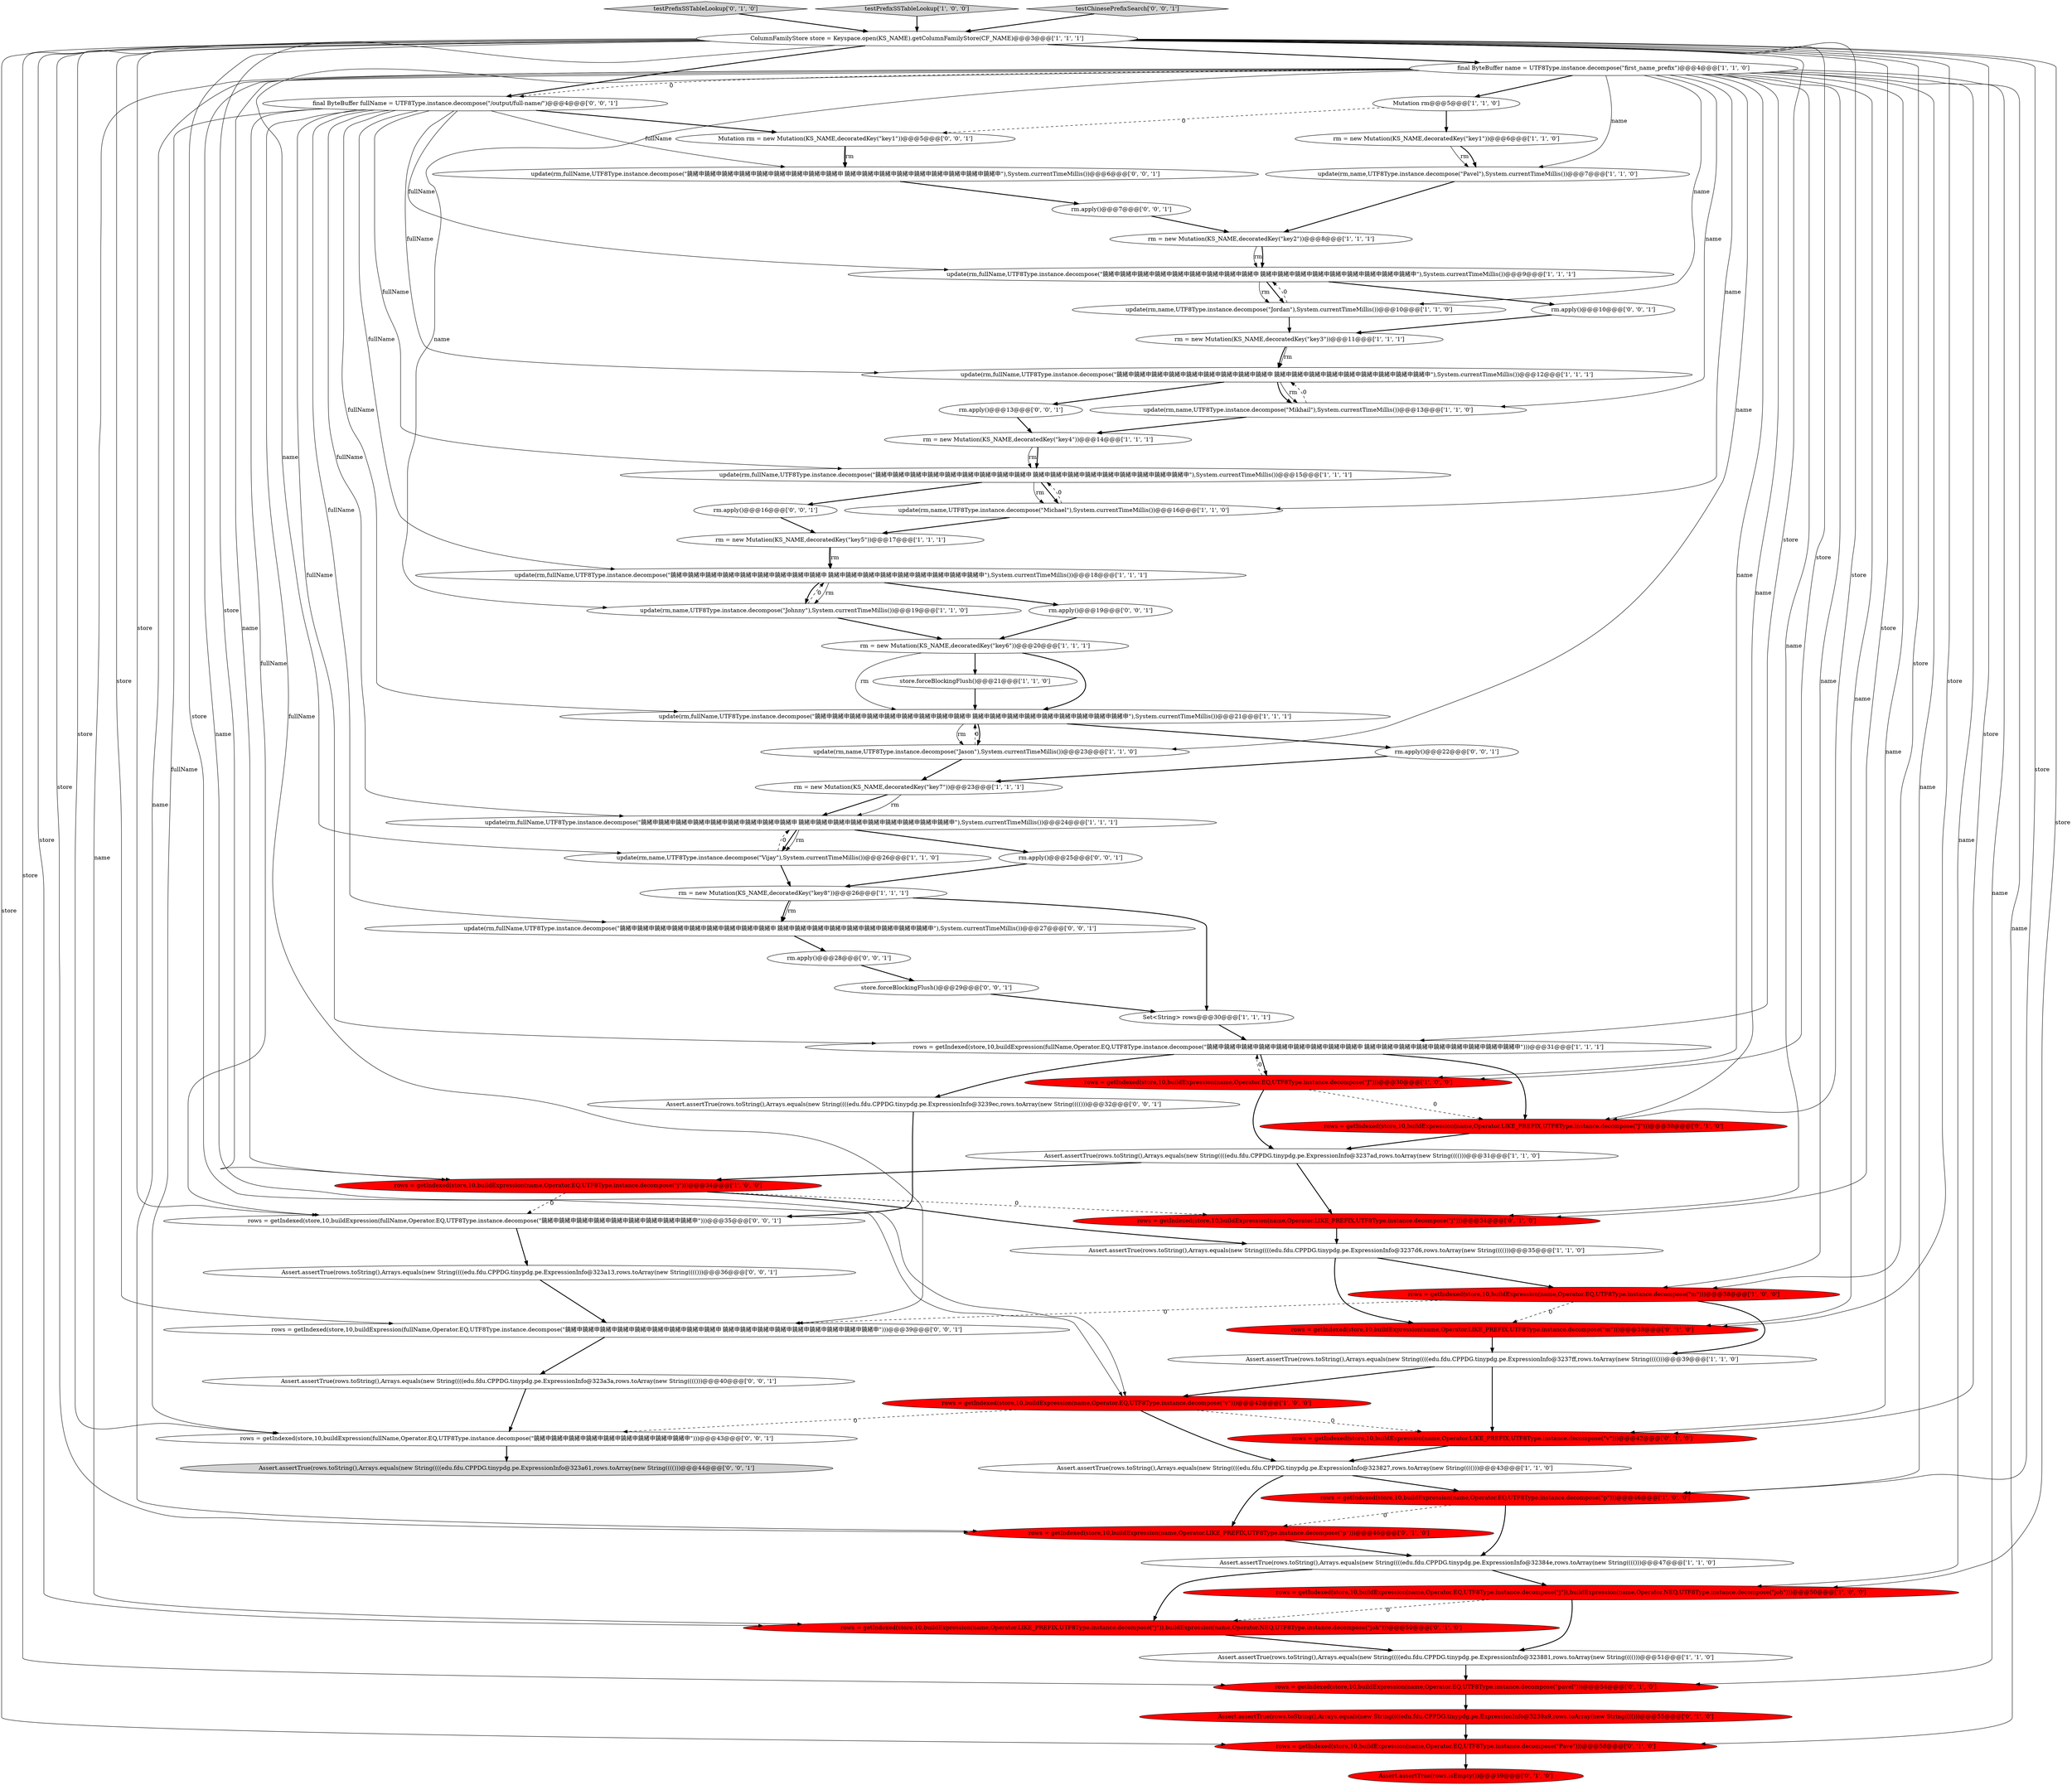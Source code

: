 digraph {
70 [style = filled, label = "Mutation rm = new Mutation(KS_NAME,decoratedKey(\"key1\"))@@@5@@@['0', '0', '1']", fillcolor = white, shape = ellipse image = "AAA0AAABBB3BBB"];
20 [style = filled, label = "rm = new Mutation(KS_NAME,decoratedKey(\"key2\"))@@@8@@@['1', '1', '1']", fillcolor = white, shape = ellipse image = "AAA0AAABBB1BBB"];
64 [style = filled, label = "Assert.assertTrue(rows.toString(),Arrays.equals(new String((((edu.fdu.CPPDG.tinypdg.pe.ExpressionInfo@323a61,rows.toArray(new String(((()))@@@44@@@['0', '0', '1']", fillcolor = lightgray, shape = ellipse image = "AAA0AAABBB3BBB"];
43 [style = filled, label = "rows = getIndexed(store,10,buildExpression(name,Operator.EQ,UTF8Type.instance.decompose(\"pavel\")))@@@54@@@['0', '1', '0']", fillcolor = red, shape = ellipse image = "AAA1AAABBB2BBB"];
33 [style = filled, label = "update(rm,fullName,UTF8Type.instance.decompose(\"鐃緒申鐃緒申鐃緒申鐃緒申鐃緒申鐃緒申鐃緒申鐃緒申鐃緒申 鐃緒申鐃緒申鐃緒申鐃緒申鐃緒申鐃緒申鐃緒申鐃緒申鐃緒申\"),System.currentTimeMillis())@@@15@@@['1', '1', '1']", fillcolor = white, shape = ellipse image = "AAA0AAABBB1BBB"];
10 [style = filled, label = "update(rm,name,UTF8Type.instance.decompose(\"Jason\"),System.currentTimeMillis())@@@23@@@['1', '1', '0']", fillcolor = white, shape = ellipse image = "AAA0AAABBB1BBB"];
54 [style = filled, label = "final ByteBuffer fullName = UTF8Type.instance.decompose(\"/output/full-name/\")@@@4@@@['0', '0', '1']", fillcolor = white, shape = ellipse image = "AAA0AAABBB3BBB"];
6 [style = filled, label = "update(rm,name,UTF8Type.instance.decompose(\"Michael\"),System.currentTimeMillis())@@@16@@@['1', '1', '0']", fillcolor = white, shape = ellipse image = "AAA0AAABBB1BBB"];
9 [style = filled, label = "update(rm,name,UTF8Type.instance.decompose(\"Pavel\"),System.currentTimeMillis())@@@7@@@['1', '1', '0']", fillcolor = white, shape = ellipse image = "AAA0AAABBB1BBB"];
29 [style = filled, label = "rows = getIndexed(store,10,buildExpression(name,Operator.EQ,UTF8Type.instance.decompose(\"p\")))@@@46@@@['1', '0', '0']", fillcolor = red, shape = ellipse image = "AAA1AAABBB1BBB"];
38 [style = filled, label = "ColumnFamilyStore store = Keyspace.open(KS_NAME).getColumnFamilyStore(CF_NAME)@@@3@@@['1', '1', '1']", fillcolor = white, shape = ellipse image = "AAA0AAABBB1BBB"];
0 [style = filled, label = "rm = new Mutation(KS_NAME,decoratedKey(\"key3\"))@@@11@@@['1', '1', '1']", fillcolor = white, shape = ellipse image = "AAA0AAABBB1BBB"];
44 [style = filled, label = "testPrefixSSTableLookup['0', '1', '0']", fillcolor = lightgray, shape = diamond image = "AAA0AAABBB2BBB"];
39 [style = filled, label = "rows = getIndexed(store,10,buildExpression(fullName,Operator.EQ,UTF8Type.instance.decompose(\"鐃緒申鐃緒申鐃緒申鐃緒申鐃緒申鐃緒申鐃緒申鐃緒申鐃緒申 鐃緒申鐃緒申鐃緒申鐃緒申鐃緒申鐃緒申鐃緒申鐃緒申鐃緒申\")))@@@31@@@['1', '1', '1']", fillcolor = white, shape = ellipse image = "AAA0AAABBB1BBB"];
42 [style = filled, label = "rows = getIndexed(store,10,buildExpression(name,Operator.LIKE_PREFIX,UTF8Type.instance.decompose(\"j\")))@@@34@@@['0', '1', '0']", fillcolor = red, shape = ellipse image = "AAA1AAABBB2BBB"];
63 [style = filled, label = "rows = getIndexed(store,10,buildExpression(fullName,Operator.EQ,UTF8Type.instance.decompose(\"鐃緒申鐃緒申鐃緒申鐃緒申鐃緒申鐃緒申鐃緒申鐃緒申鐃緒申\")))@@@35@@@['0', '0', '1']", fillcolor = white, shape = ellipse image = "AAA0AAABBB3BBB"];
45 [style = filled, label = "rows = getIndexed(store,10,buildExpression(name,Operator.LIKE_PREFIX,UTF8Type.instance.decompose(\"m\")))@@@38@@@['0', '1', '0']", fillcolor = red, shape = ellipse image = "AAA1AAABBB2BBB"];
53 [style = filled, label = "rm.apply()@@@13@@@['0', '0', '1']", fillcolor = white, shape = ellipse image = "AAA0AAABBB3BBB"];
28 [style = filled, label = "update(rm,fullName,UTF8Type.instance.decompose(\"鐃緒申鐃緒申鐃緒申鐃緒申鐃緒申鐃緒申鐃緒申鐃緒申鐃緒申 鐃緒申鐃緒申鐃緒申鐃緒申鐃緒申鐃緒申鐃緒申鐃緒申鐃緒申\"),System.currentTimeMillis())@@@12@@@['1', '1', '1']", fillcolor = white, shape = ellipse image = "AAA0AAABBB1BBB"];
31 [style = filled, label = "update(rm,fullName,UTF8Type.instance.decompose(\"鐃緒申鐃緒申鐃緒申鐃緒申鐃緒申鐃緒申鐃緒申鐃緒申鐃緒申 鐃緒申鐃緒申鐃緒申鐃緒申鐃緒申鐃緒申鐃緒申鐃緒申鐃緒申\"),System.currentTimeMillis())@@@18@@@['1', '1', '1']", fillcolor = white, shape = ellipse image = "AAA0AAABBB1BBB"];
46 [style = filled, label = "rows = getIndexed(store,10,buildExpression(name,Operator.EQ,UTF8Type.instance.decompose(\"Pave\")))@@@58@@@['0', '1', '0']", fillcolor = red, shape = ellipse image = "AAA1AAABBB2BBB"];
11 [style = filled, label = "update(rm,name,UTF8Type.instance.decompose(\"Mikhail\"),System.currentTimeMillis())@@@13@@@['1', '1', '0']", fillcolor = white, shape = ellipse image = "AAA0AAABBB1BBB"];
24 [style = filled, label = "rows = getIndexed(store,10,buildExpression(name,Operator.EQ,UTF8Type.instance.decompose(\"v\")))@@@42@@@['1', '0', '0']", fillcolor = red, shape = ellipse image = "AAA1AAABBB1BBB"];
48 [style = filled, label = "Assert.assertTrue(rows.toString(),Arrays.equals(new String((((edu.fdu.CPPDG.tinypdg.pe.ExpressionInfo@3238a9,rows.toArray(new String(((()))@@@55@@@['0', '1', '0']", fillcolor = red, shape = ellipse image = "AAA1AAABBB2BBB"];
37 [style = filled, label = "Mutation rm@@@5@@@['1', '1', '0']", fillcolor = white, shape = ellipse image = "AAA0AAABBB1BBB"];
1 [style = filled, label = "testPrefixSSTableLookup['1', '0', '0']", fillcolor = lightgray, shape = diamond image = "AAA0AAABBB1BBB"];
14 [style = filled, label = "Assert.assertTrue(rows.toString(),Arrays.equals(new String((((edu.fdu.CPPDG.tinypdg.pe.ExpressionInfo@323827,rows.toArray(new String(((()))@@@43@@@['1', '1', '0']", fillcolor = white, shape = ellipse image = "AAA0AAABBB1BBB"];
8 [style = filled, label = "store.forceBlockingFlush()@@@21@@@['1', '1', '0']", fillcolor = white, shape = ellipse image = "AAA0AAABBB1BBB"];
5 [style = filled, label = "Set<String> rows@@@30@@@['1', '1', '1']", fillcolor = white, shape = ellipse image = "AAA0AAABBB1BBB"];
58 [style = filled, label = "testChinesePrefixSearch['0', '0', '1']", fillcolor = lightgray, shape = diamond image = "AAA0AAABBB3BBB"];
32 [style = filled, label = "Assert.assertTrue(rows.toString(),Arrays.equals(new String((((edu.fdu.CPPDG.tinypdg.pe.ExpressionInfo@32384e,rows.toArray(new String(((()))@@@47@@@['1', '1', '0']", fillcolor = white, shape = ellipse image = "AAA0AAABBB1BBB"];
21 [style = filled, label = "rm = new Mutation(KS_NAME,decoratedKey(\"key8\"))@@@26@@@['1', '1', '1']", fillcolor = white, shape = ellipse image = "AAA0AAABBB1BBB"];
65 [style = filled, label = "rm.apply()@@@7@@@['0', '0', '1']", fillcolor = white, shape = ellipse image = "AAA0AAABBB3BBB"];
23 [style = filled, label = "update(rm,name,UTF8Type.instance.decompose(\"Johnny\"),System.currentTimeMillis())@@@19@@@['1', '1', '0']", fillcolor = white, shape = ellipse image = "AAA0AAABBB1BBB"];
26 [style = filled, label = "Assert.assertTrue(rows.toString(),Arrays.equals(new String((((edu.fdu.CPPDG.tinypdg.pe.ExpressionInfo@3237ad,rows.toArray(new String(((()))@@@31@@@['1', '1', '0']", fillcolor = white, shape = ellipse image = "AAA0AAABBB1BBB"];
2 [style = filled, label = "rm = new Mutation(KS_NAME,decoratedKey(\"key5\"))@@@17@@@['1', '1', '1']", fillcolor = white, shape = ellipse image = "AAA0AAABBB1BBB"];
35 [style = filled, label = "rm = new Mutation(KS_NAME,decoratedKey(\"key7\"))@@@23@@@['1', '1', '1']", fillcolor = white, shape = ellipse image = "AAA0AAABBB1BBB"];
4 [style = filled, label = "update(rm,fullName,UTF8Type.instance.decompose(\"鐃緒申鐃緒申鐃緒申鐃緒申鐃緒申鐃緒申鐃緒申鐃緒申鐃緒申 鐃緒申鐃緒申鐃緒申鐃緒申鐃緒申鐃緒申鐃緒申鐃緒申鐃緒申\"),System.currentTimeMillis())@@@24@@@['1', '1', '1']", fillcolor = white, shape = ellipse image = "AAA0AAABBB1BBB"];
57 [style = filled, label = "Assert.assertTrue(rows.toString(),Arrays.equals(new String((((edu.fdu.CPPDG.tinypdg.pe.ExpressionInfo@323a13,rows.toArray(new String(((()))@@@36@@@['0', '0', '1']", fillcolor = white, shape = ellipse image = "AAA0AAABBB3BBB"];
51 [style = filled, label = "rm.apply()@@@22@@@['0', '0', '1']", fillcolor = white, shape = ellipse image = "AAA0AAABBB3BBB"];
27 [style = filled, label = "rm = new Mutation(KS_NAME,decoratedKey(\"key6\"))@@@20@@@['1', '1', '1']", fillcolor = white, shape = ellipse image = "AAA0AAABBB1BBB"];
59 [style = filled, label = "store.forceBlockingFlush()@@@29@@@['0', '0', '1']", fillcolor = white, shape = ellipse image = "AAA0AAABBB3BBB"];
67 [style = filled, label = "rm.apply()@@@16@@@['0', '0', '1']", fillcolor = white, shape = ellipse image = "AAA0AAABBB3BBB"];
15 [style = filled, label = "update(rm,name,UTF8Type.instance.decompose(\"Vijay\"),System.currentTimeMillis())@@@26@@@['1', '1', '0']", fillcolor = white, shape = ellipse image = "AAA0AAABBB1BBB"];
7 [style = filled, label = "rows = getIndexed(store,10,buildExpression(name,Operator.EQ,UTF8Type.instance.decompose(\"j\")))@@@34@@@['1', '0', '0']", fillcolor = red, shape = ellipse image = "AAA1AAABBB1BBB"];
18 [style = filled, label = "Assert.assertTrue(rows.toString(),Arrays.equals(new String((((edu.fdu.CPPDG.tinypdg.pe.ExpressionInfo@3237ff,rows.toArray(new String(((()))@@@39@@@['1', '1', '0']", fillcolor = white, shape = ellipse image = "AAA0AAABBB1BBB"];
22 [style = filled, label = "final ByteBuffer name = UTF8Type.instance.decompose(\"first_name_prefix\")@@@4@@@['1', '1', '0']", fillcolor = white, shape = ellipse image = "AAA0AAABBB1BBB"];
34 [style = filled, label = "rows = getIndexed(store,10,buildExpression(name,Operator.EQ,UTF8Type.instance.decompose(\"J\")))@@@30@@@['1', '0', '0']", fillcolor = red, shape = ellipse image = "AAA1AAABBB1BBB"];
56 [style = filled, label = "rm.apply()@@@10@@@['0', '0', '1']", fillcolor = white, shape = ellipse image = "AAA0AAABBB3BBB"];
60 [style = filled, label = "rm.apply()@@@19@@@['0', '0', '1']", fillcolor = white, shape = ellipse image = "AAA0AAABBB3BBB"];
16 [style = filled, label = "Assert.assertTrue(rows.toString(),Arrays.equals(new String((((edu.fdu.CPPDG.tinypdg.pe.ExpressionInfo@323881,rows.toArray(new String(((()))@@@51@@@['1', '1', '0']", fillcolor = white, shape = ellipse image = "AAA0AAABBB1BBB"];
71 [style = filled, label = "rows = getIndexed(store,10,buildExpression(fullName,Operator.EQ,UTF8Type.instance.decompose(\"鐃緒申鐃緒申鐃緒申鐃緒申鐃緒申鐃緒申鐃緒申鐃緒申鐃緒申 鐃緒申鐃緒申鐃緒申鐃緒申鐃緒申鐃緒申鐃緒申鐃緒申鐃緒申\")))@@@39@@@['0', '0', '1']", fillcolor = white, shape = ellipse image = "AAA0AAABBB3BBB"];
30 [style = filled, label = "rm = new Mutation(KS_NAME,decoratedKey(\"key1\"))@@@6@@@['1', '1', '0']", fillcolor = white, shape = ellipse image = "AAA0AAABBB1BBB"];
13 [style = filled, label = "rm = new Mutation(KS_NAME,decoratedKey(\"key4\"))@@@14@@@['1', '1', '1']", fillcolor = white, shape = ellipse image = "AAA0AAABBB1BBB"];
36 [style = filled, label = "rows = getIndexed(store,10,buildExpression(name,Operator.EQ,UTF8Type.instance.decompose(\"m\")))@@@38@@@['1', '0', '0']", fillcolor = red, shape = ellipse image = "AAA1AAABBB1BBB"];
62 [style = filled, label = "update(rm,fullName,UTF8Type.instance.decompose(\"鐃緒申鐃緒申鐃緒申鐃緒申鐃緒申鐃緒申鐃緒申鐃緒申鐃緒申 鐃緒申鐃緒申鐃緒申鐃緒申鐃緒申鐃緒申鐃緒申鐃緒申鐃緒申\"),System.currentTimeMillis())@@@6@@@['0', '0', '1']", fillcolor = white, shape = ellipse image = "AAA0AAABBB3BBB"];
12 [style = filled, label = "update(rm,fullName,UTF8Type.instance.decompose(\"鐃緒申鐃緒申鐃緒申鐃緒申鐃緒申鐃緒申鐃緒申鐃緒申鐃緒申 鐃緒申鐃緒申鐃緒申鐃緒申鐃緒申鐃緒申鐃緒申鐃緒申鐃緒申\"),System.currentTimeMillis())@@@21@@@['1', '1', '1']", fillcolor = white, shape = ellipse image = "AAA0AAABBB1BBB"];
49 [style = filled, label = "rows = getIndexed(store,10,buildExpression(name,Operator.LIKE_PREFIX,UTF8Type.instance.decompose(\"p\")))@@@46@@@['0', '1', '0']", fillcolor = red, shape = ellipse image = "AAA1AAABBB2BBB"];
55 [style = filled, label = "Assert.assertTrue(rows.toString(),Arrays.equals(new String((((edu.fdu.CPPDG.tinypdg.pe.ExpressionInfo@3239ec,rows.toArray(new String(((()))@@@32@@@['0', '0', '1']", fillcolor = white, shape = ellipse image = "AAA0AAABBB3BBB"];
25 [style = filled, label = "rows = getIndexed(store,10,buildExpression(name,Operator.EQ,UTF8Type.instance.decompose(\"j\")),buildExpression(name,Operator.NEQ,UTF8Type.instance.decompose(\"joh\")))@@@50@@@['1', '0', '0']", fillcolor = red, shape = ellipse image = "AAA1AAABBB1BBB"];
61 [style = filled, label = "rm.apply()@@@28@@@['0', '0', '1']", fillcolor = white, shape = ellipse image = "AAA0AAABBB3BBB"];
68 [style = filled, label = "rm.apply()@@@25@@@['0', '0', '1']", fillcolor = white, shape = ellipse image = "AAA0AAABBB3BBB"];
66 [style = filled, label = "update(rm,fullName,UTF8Type.instance.decompose(\"鐃緒申鐃緒申鐃緒申鐃緒申鐃緒申鐃緒申鐃緒申鐃緒申鐃緒申 鐃緒申鐃緒申鐃緒申鐃緒申鐃緒申鐃緒申鐃緒申鐃緒申鐃緒申\"),System.currentTimeMillis())@@@27@@@['0', '0', '1']", fillcolor = white, shape = ellipse image = "AAA0AAABBB3BBB"];
19 [style = filled, label = "update(rm,name,UTF8Type.instance.decompose(\"Jordan\"),System.currentTimeMillis())@@@10@@@['1', '1', '0']", fillcolor = white, shape = ellipse image = "AAA0AAABBB1BBB"];
69 [style = filled, label = "rows = getIndexed(store,10,buildExpression(fullName,Operator.EQ,UTF8Type.instance.decompose(\"鐃緒申鐃緒申鐃緒申鐃緒申鐃緒申鐃緒申鐃緒申鐃緒申鐃緒申\")))@@@43@@@['0', '0', '1']", fillcolor = white, shape = ellipse image = "AAA0AAABBB3BBB"];
40 [style = filled, label = "rows = getIndexed(store,10,buildExpression(name,Operator.LIKE_PREFIX,UTF8Type.instance.decompose(\"v\")))@@@42@@@['0', '1', '0']", fillcolor = red, shape = ellipse image = "AAA1AAABBB2BBB"];
3 [style = filled, label = "Assert.assertTrue(rows.toString(),Arrays.equals(new String((((edu.fdu.CPPDG.tinypdg.pe.ExpressionInfo@3237d6,rows.toArray(new String(((()))@@@35@@@['1', '1', '0']", fillcolor = white, shape = ellipse image = "AAA0AAABBB1BBB"];
52 [style = filled, label = "Assert.assertTrue(rows.toString(),Arrays.equals(new String((((edu.fdu.CPPDG.tinypdg.pe.ExpressionInfo@323a3a,rows.toArray(new String(((()))@@@40@@@['0', '0', '1']", fillcolor = white, shape = ellipse image = "AAA0AAABBB3BBB"];
17 [style = filled, label = "update(rm,fullName,UTF8Type.instance.decompose(\"鐃緒申鐃緒申鐃緒申鐃緒申鐃緒申鐃緒申鐃緒申鐃緒申鐃緒申 鐃緒申鐃緒申鐃緒申鐃緒申鐃緒申鐃緒申鐃緒申鐃緒申鐃緒申\"),System.currentTimeMillis())@@@9@@@['1', '1', '1']", fillcolor = white, shape = ellipse image = "AAA0AAABBB1BBB"];
50 [style = filled, label = "rows = getIndexed(store,10,buildExpression(name,Operator.LIKE_PREFIX,UTF8Type.instance.decompose(\"j\")),buildExpression(name,Operator.NEQ,UTF8Type.instance.decompose(\"joh\")))@@@50@@@['0', '1', '0']", fillcolor = red, shape = ellipse image = "AAA1AAABBB2BBB"];
47 [style = filled, label = "Assert.assertTrue(rows.isEmpty())@@@59@@@['0', '1', '0']", fillcolor = red, shape = ellipse image = "AAA1AAABBB2BBB"];
41 [style = filled, label = "rows = getIndexed(store,10,buildExpression(name,Operator.LIKE_PREFIX,UTF8Type.instance.decompose(\"J\")))@@@30@@@['0', '1', '0']", fillcolor = red, shape = ellipse image = "AAA1AAABBB2BBB"];
22->10 [style = solid, label="name"];
34->41 [style = dashed, label="0"];
22->34 [style = solid, label="name"];
38->42 [style = solid, label="store"];
38->39 [style = solid, label="store"];
22->37 [style = bold, label=""];
15->21 [style = bold, label=""];
4->15 [style = bold, label=""];
10->35 [style = bold, label=""];
22->23 [style = solid, label="name"];
7->63 [style = dashed, label="0"];
15->4 [style = dashed, label="0"];
61->59 [style = bold, label=""];
38->34 [style = solid, label="store"];
35->4 [style = solid, label="rm"];
38->71 [style = solid, label="store"];
68->21 [style = bold, label=""];
7->42 [style = dashed, label="0"];
67->2 [style = bold, label=""];
38->25 [style = solid, label="store"];
55->63 [style = bold, label=""];
3->36 [style = bold, label=""];
12->10 [style = bold, label=""];
22->29 [style = solid, label="name"];
38->24 [style = solid, label="store"];
34->26 [style = bold, label=""];
62->65 [style = bold, label=""];
11->13 [style = bold, label=""];
36->18 [style = bold, label=""];
32->25 [style = bold, label=""];
31->60 [style = bold, label=""];
52->69 [style = bold, label=""];
54->33 [style = solid, label="fullName"];
16->43 [style = bold, label=""];
42->3 [style = bold, label=""];
2->31 [style = solid, label="rm"];
65->20 [style = bold, label=""];
31->23 [style = solid, label="rm"];
54->39 [style = solid, label="fullName"];
22->40 [style = solid, label="name"];
1->38 [style = bold, label=""];
2->31 [style = bold, label=""];
38->63 [style = solid, label="store"];
26->42 [style = bold, label=""];
26->7 [style = bold, label=""];
27->12 [style = bold, label=""];
17->19 [style = solid, label="rm"];
5->39 [style = bold, label=""];
39->34 [style = bold, label=""];
22->7 [style = solid, label="name"];
23->31 [style = dashed, label="0"];
22->45 [style = solid, label="name"];
71->52 [style = bold, label=""];
69->64 [style = bold, label=""];
57->71 [style = bold, label=""];
24->40 [style = dashed, label="0"];
54->69 [style = solid, label="fullName"];
51->35 [style = bold, label=""];
38->7 [style = solid, label="store"];
38->40 [style = solid, label="store"];
6->33 [style = dashed, label="0"];
44->38 [style = bold, label=""];
12->51 [style = bold, label=""];
6->2 [style = bold, label=""];
49->32 [style = bold, label=""];
22->43 [style = solid, label="name"];
37->70 [style = dashed, label="0"];
54->62 [style = solid, label="fullName"];
29->32 [style = bold, label=""];
30->9 [style = solid, label="rm"];
20->17 [style = solid, label="rm"];
22->24 [style = solid, label="name"];
39->41 [style = bold, label=""];
66->61 [style = bold, label=""];
38->46 [style = solid, label="store"];
19->17 [style = dashed, label="0"];
38->50 [style = solid, label="store"];
54->70 [style = bold, label=""];
27->8 [style = bold, label=""];
38->41 [style = solid, label="store"];
22->54 [style = dashed, label="0"];
21->66 [style = bold, label=""];
36->45 [style = dashed, label="0"];
32->50 [style = bold, label=""];
12->10 [style = solid, label="rm"];
22->41 [style = solid, label="name"];
18->24 [style = bold, label=""];
21->66 [style = solid, label="rm"];
38->54 [style = bold, label=""];
37->30 [style = bold, label=""];
3->45 [style = bold, label=""];
18->40 [style = bold, label=""];
63->57 [style = bold, label=""];
22->9 [style = solid, label="name"];
38->69 [style = solid, label="store"];
33->67 [style = bold, label=""];
9->20 [style = bold, label=""];
30->9 [style = bold, label=""];
0->28 [style = solid, label="rm"];
59->5 [style = bold, label=""];
25->16 [style = bold, label=""];
19->0 [style = bold, label=""];
54->71 [style = solid, label="fullName"];
54->63 [style = solid, label="fullName"];
48->46 [style = bold, label=""];
22->36 [style = solid, label="name"];
21->5 [style = bold, label=""];
58->38 [style = bold, label=""];
13->33 [style = solid, label="rm"];
22->25 [style = solid, label="name"];
34->39 [style = dashed, label="0"];
22->50 [style = solid, label="name"];
22->11 [style = solid, label="name"];
14->29 [style = bold, label=""];
54->12 [style = solid, label="fullName"];
40->14 [style = bold, label=""];
38->45 [style = solid, label="store"];
33->6 [style = solid, label="rm"];
54->17 [style = solid, label="fullName"];
22->15 [style = solid, label="name"];
8->12 [style = bold, label=""];
60->27 [style = bold, label=""];
53->13 [style = bold, label=""];
4->15 [style = solid, label="rm"];
54->4 [style = solid, label="fullName"];
25->50 [style = dashed, label="0"];
45->18 [style = bold, label=""];
54->28 [style = solid, label="fullName"];
36->71 [style = dashed, label="0"];
38->49 [style = solid, label="store"];
20->17 [style = bold, label=""];
31->23 [style = bold, label=""];
24->69 [style = dashed, label="0"];
23->27 [style = bold, label=""];
14->49 [style = bold, label=""];
39->55 [style = bold, label=""];
28->53 [style = bold, label=""];
22->19 [style = solid, label="name"];
33->6 [style = bold, label=""];
28->11 [style = bold, label=""];
43->48 [style = bold, label=""];
54->66 [style = solid, label="fullName"];
70->62 [style = solid, label="rm"];
70->62 [style = bold, label=""];
10->12 [style = dashed, label="0"];
50->16 [style = bold, label=""];
56->0 [style = bold, label=""];
54->31 [style = solid, label="fullName"];
38->29 [style = solid, label="store"];
46->47 [style = bold, label=""];
17->19 [style = bold, label=""];
35->4 [style = bold, label=""];
7->3 [style = bold, label=""];
27->12 [style = solid, label="rm"];
24->14 [style = bold, label=""];
38->36 [style = solid, label="store"];
11->28 [style = dashed, label="0"];
22->42 [style = solid, label="name"];
22->6 [style = solid, label="name"];
22->49 [style = solid, label="name"];
28->11 [style = solid, label="rm"];
22->46 [style = solid, label="name"];
29->49 [style = dashed, label="0"];
41->26 [style = bold, label=""];
4->68 [style = bold, label=""];
17->56 [style = bold, label=""];
38->22 [style = bold, label=""];
13->33 [style = bold, label=""];
0->28 [style = bold, label=""];
38->43 [style = solid, label="store"];
}
